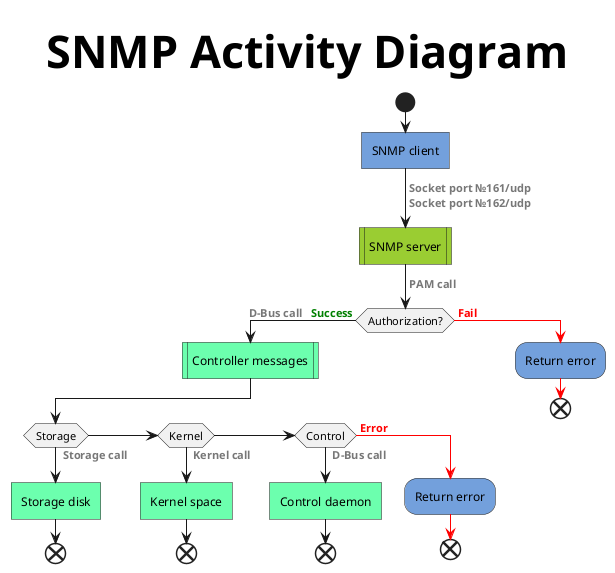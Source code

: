 @startuml

title <b><size:45>SNMP Activity Diagram</size></b>

skinparam activityArrowFontColor #777777
skinparam FontColor Black

start

#73A0DC:SNMP client]
-> <b>Socket port №161/udp</b>
<b>Socket port №162/udp</b>;
#YellowGreen:SNMP server|

-> <b>PAM call</b>;
if (Authorization?) then
	-> <b><color:#777777> D-Bus call </color> <color:green> Success </color></b>;
	#6CFFAE:Controller messages|

	if (Storage) then
		-> <b><color:#777777> Storage call </color></b>;
		#6CFFAE:Storage disk]
		end
	elseif (Kernel) then
		-> <b><color:#777777> Kernel call </color></b>;
		#6CFFAE:Kernel space]
		end
	elseif (Control) then 
		-> <b><color:#777777> D-Bus call </color></b>;
		#6CFFAE:Control daemon]
		end
	else
		-[#red]-> <b><color:red> Error </color></b>;
		#73A0DC:Return error;
		-[#red]->
		end
	endif
else
	-[#red]-> <b><color:red> Fail </color></b>;
	#73A0DC:Return error;
	-[#red]->
	end
endif

@enduml
